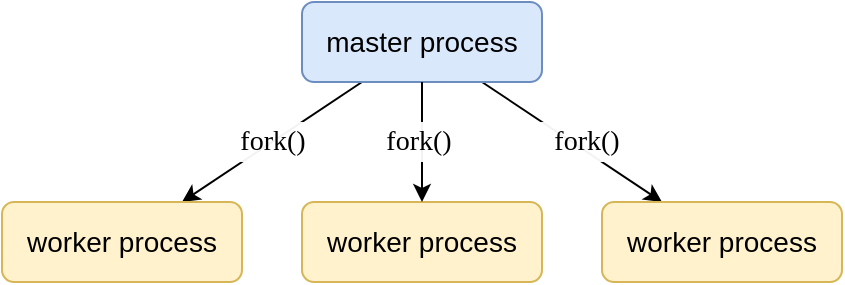 <mxfile version="13.7.6" type="device"><diagram id="3q8VvzTFWNccv0uTczDn" name="Page-1"><mxGraphModel dx="946" dy="623" grid="1" gridSize="10" guides="1" tooltips="1" connect="1" arrows="1" fold="1" page="1" pageScale="1" pageWidth="827" pageHeight="1169" math="0" shadow="0"><root><mxCell id="0"/><mxCell id="1" parent="0"/><mxCell id="1zuQwvdJi4Rc08M0axmQ-8" style="edgeStyle=none;rounded=0;orthogonalLoop=1;jettySize=auto;html=1;exitX=0.75;exitY=1;exitDx=0;exitDy=0;entryX=0.25;entryY=0;entryDx=0;entryDy=0;fontSize=14;" parent="1" source="1zuQwvdJi4Rc08M0axmQ-1" target="1zuQwvdJi4Rc08M0axmQ-4" edge="1"><mxGeometry relative="1" as="geometry"/></mxCell><mxCell id="1zuQwvdJi4Rc08M0axmQ-9" style="edgeStyle=none;rounded=0;orthogonalLoop=1;jettySize=auto;html=1;exitX=0.25;exitY=1;exitDx=0;exitDy=0;entryX=0.75;entryY=0;entryDx=0;entryDy=0;fontSize=14;" parent="1" source="1zuQwvdJi4Rc08M0axmQ-1" target="1zuQwvdJi4Rc08M0axmQ-5" edge="1"><mxGeometry relative="1" as="geometry"/></mxCell><mxCell id="1zuQwvdJi4Rc08M0axmQ-1" value="&lt;font style=&quot;font-size: 14px;&quot;&gt;master process&lt;/font&gt;" style="rounded=1;whiteSpace=wrap;html=1;fillColor=#dae8fc;strokeColor=#6c8ebf;fontSize=14;" parent="1" vertex="1"><mxGeometry x="200" y="160" width="120" height="40" as="geometry"/></mxCell><mxCell id="1zuQwvdJi4Rc08M0axmQ-3" value="&lt;font style=&quot;font-size: 14px&quot;&gt;worker process&lt;/font&gt;" style="rounded=1;whiteSpace=wrap;html=1;fillColor=#fff2cc;strokeColor=#d6b656;fontSize=14;" parent="1" vertex="1"><mxGeometry x="200" y="260" width="120" height="40" as="geometry"/></mxCell><mxCell id="1zuQwvdJi4Rc08M0axmQ-4" value="&lt;font style=&quot;font-size: 14px&quot;&gt;worker process&lt;/font&gt;" style="rounded=1;whiteSpace=wrap;html=1;fillColor=#fff2cc;strokeColor=#d6b656;fontSize=14;" parent="1" vertex="1"><mxGeometry x="350" y="260" width="120" height="40" as="geometry"/></mxCell><mxCell id="1zuQwvdJi4Rc08M0axmQ-5" value="&lt;font style=&quot;font-size: 14px&quot;&gt;worker process&lt;/font&gt;" style="rounded=1;whiteSpace=wrap;html=1;fillColor=#fff2cc;strokeColor=#d6b656;fontSize=14;" parent="1" vertex="1"><mxGeometry x="50" y="260" width="120" height="40" as="geometry"/></mxCell><mxCell id="1zuQwvdJi4Rc08M0axmQ-6" value="" style="endArrow=classic;html=1;fontSize=14;exitX=0.5;exitY=1;exitDx=0;exitDy=0;entryX=0.5;entryY=0;entryDx=0;entryDy=0;" parent="1" source="1zuQwvdJi4Rc08M0axmQ-1" target="1zuQwvdJi4Rc08M0axmQ-3" edge="1"><mxGeometry width="50" height="50" relative="1" as="geometry"><mxPoint x="390" y="350" as="sourcePoint"/><mxPoint x="440" y="300" as="targetPoint"/></mxGeometry></mxCell><mxCell id="1zuQwvdJi4Rc08M0axmQ-10" value="fork()" style="text;html=1;align=center;verticalAlign=middle;resizable=0;points=[];autosize=1;fontSize=14;fillColor=#FFFFFF;opacity=95;fontFamily=Verdana;" parent="1" vertex="1"><mxGeometry x="155" y="220" width="60" height="20" as="geometry"/></mxCell><mxCell id="1zuQwvdJi4Rc08M0axmQ-11" value="fork()" style="text;html=1;align=center;verticalAlign=middle;resizable=0;points=[];autosize=1;fontSize=14;fillColor=#FFFFFF;opacity=95;fontFamily=Verdana;" parent="1" vertex="1"><mxGeometry x="228" y="220" width="60" height="20" as="geometry"/></mxCell><mxCell id="1zuQwvdJi4Rc08M0axmQ-12" value="fork()" style="text;html=1;align=center;verticalAlign=middle;resizable=0;points=[];autosize=1;fontSize=14;fillColor=#FFFFFF;opacity=95;fontFamily=Verdana;" parent="1" vertex="1"><mxGeometry x="312" y="220" width="60" height="20" as="geometry"/></mxCell></root></mxGraphModel></diagram></mxfile>